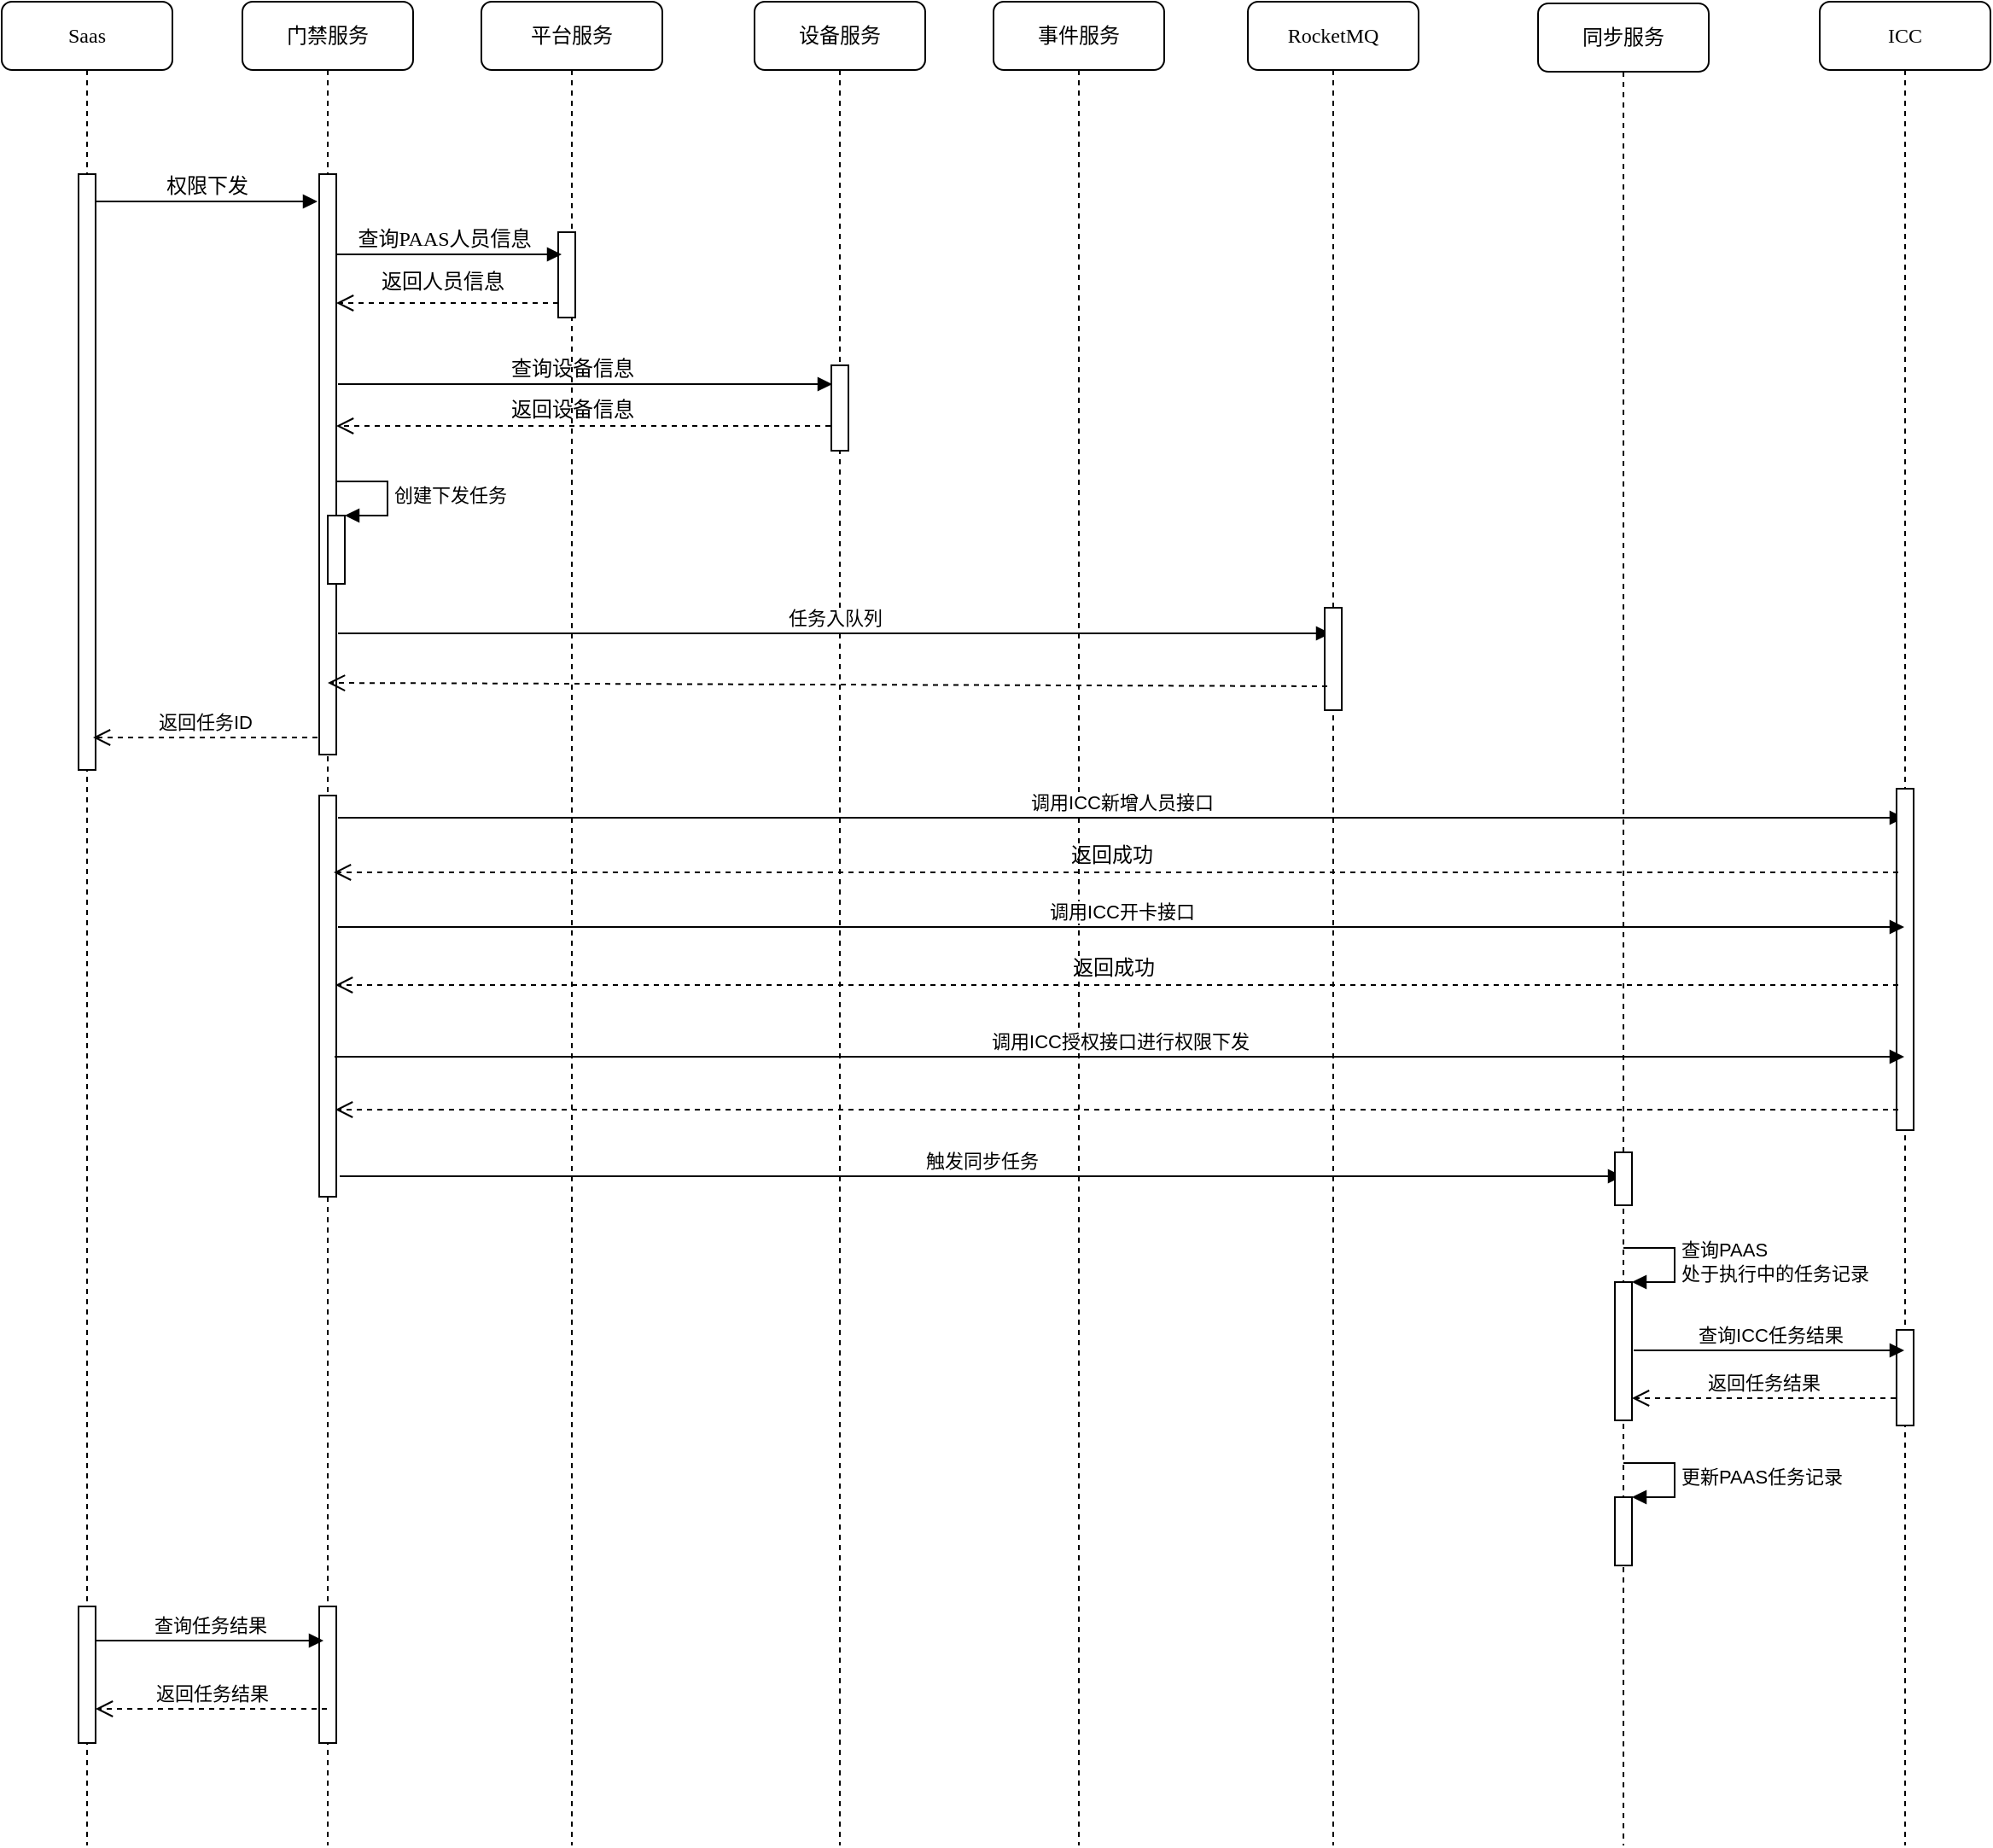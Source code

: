 <mxfile version="16.2.6" type="github">
  <diagram id="7yAP2BV0PcS9qhp_kdyY" name="第 1 页">
    <mxGraphModel dx="2011" dy="1123" grid="1" gridSize="10" guides="1" tooltips="1" connect="1" arrows="1" fold="1" page="1" pageScale="1" pageWidth="827" pageHeight="1169" math="0" shadow="0">
      <root>
        <mxCell id="0" />
        <mxCell id="1" parent="0" />
        <mxCell id="UmifBxD5uQFxeJC_JzHa-1" value="平台服务" style="shape=umlLifeline;perimeter=lifelinePerimeter;whiteSpace=wrap;html=1;container=1;collapsible=0;recursiveResize=0;outlineConnect=0;rounded=1;shadow=0;comic=0;labelBackgroundColor=none;strokeWidth=1;fontFamily=Verdana;fontSize=12;align=center;" parent="1" vertex="1">
          <mxGeometry x="721" y="360" width="106" height="1080" as="geometry" />
        </mxCell>
        <mxCell id="UmifBxD5uQFxeJC_JzHa-2" value="" style="html=1;points=[];perimeter=orthogonalPerimeter;rounded=0;shadow=0;comic=0;labelBackgroundColor=none;strokeWidth=1;fontFamily=Verdana;fontSize=12;align=center;" parent="UmifBxD5uQFxeJC_JzHa-1" vertex="1">
          <mxGeometry x="45" y="135" width="10" height="50" as="geometry" />
        </mxCell>
        <mxCell id="UmifBxD5uQFxeJC_JzHa-3" value="设备服务" style="shape=umlLifeline;perimeter=lifelinePerimeter;whiteSpace=wrap;html=1;container=1;collapsible=0;recursiveResize=0;outlineConnect=0;rounded=1;shadow=0;comic=0;labelBackgroundColor=none;strokeWidth=1;fontFamily=Verdana;fontSize=12;align=center;" parent="1" vertex="1">
          <mxGeometry x="881" y="360" width="100" height="1080" as="geometry" />
        </mxCell>
        <mxCell id="UmifBxD5uQFxeJC_JzHa-4" value="" style="html=1;points=[];perimeter=orthogonalPerimeter;rounded=0;shadow=0;comic=0;labelBackgroundColor=none;strokeWidth=1;fontFamily=Verdana;fontSize=12;align=center;" parent="UmifBxD5uQFxeJC_JzHa-3" vertex="1">
          <mxGeometry x="45" y="213" width="10" height="50" as="geometry" />
        </mxCell>
        <mxCell id="UmifBxD5uQFxeJC_JzHa-5" value="事件服务" style="shape=umlLifeline;perimeter=lifelinePerimeter;whiteSpace=wrap;html=1;container=1;collapsible=0;recursiveResize=0;outlineConnect=0;rounded=1;shadow=0;comic=0;labelBackgroundColor=none;strokeWidth=1;fontFamily=Verdana;fontSize=12;align=center;" parent="1" vertex="1">
          <mxGeometry x="1021" y="360" width="100" height="1080" as="geometry" />
        </mxCell>
        <mxCell id="UmifBxD5uQFxeJC_JzHa-6" value="门禁服务" style="shape=umlLifeline;perimeter=lifelinePerimeter;whiteSpace=wrap;html=1;container=1;collapsible=0;recursiveResize=0;outlineConnect=0;rounded=1;shadow=0;comic=0;labelBackgroundColor=none;strokeWidth=1;fontFamily=Verdana;fontSize=12;align=center;" parent="1" vertex="1">
          <mxGeometry x="581" y="360" width="100" height="1080" as="geometry" />
        </mxCell>
        <mxCell id="UmifBxD5uQFxeJC_JzHa-7" value="" style="html=1;points=[];perimeter=orthogonalPerimeter;rounded=0;shadow=0;comic=0;labelBackgroundColor=none;strokeWidth=1;fontFamily=Verdana;fontSize=12;align=center;" parent="UmifBxD5uQFxeJC_JzHa-6" vertex="1">
          <mxGeometry x="45" y="101" width="10" height="340" as="geometry" />
        </mxCell>
        <mxCell id="UmifBxD5uQFxeJC_JzHa-8" value="" style="html=1;points=[];perimeter=orthogonalPerimeter;" parent="UmifBxD5uQFxeJC_JzHa-6" vertex="1">
          <mxGeometry x="50" y="301" width="10" height="40" as="geometry" />
        </mxCell>
        <mxCell id="UmifBxD5uQFxeJC_JzHa-9" value="创建下发任务" style="edgeStyle=orthogonalEdgeStyle;html=1;align=left;spacingLeft=2;endArrow=block;rounded=0;entryX=1;entryY=0;" parent="UmifBxD5uQFxeJC_JzHa-6" target="UmifBxD5uQFxeJC_JzHa-8" edge="1">
          <mxGeometry relative="1" as="geometry">
            <mxPoint x="55" y="281" as="sourcePoint" />
            <Array as="points">
              <mxPoint x="85" y="281" />
            </Array>
          </mxGeometry>
        </mxCell>
        <mxCell id="UmifBxD5uQFxeJC_JzHa-10" value="任务入队列" style="html=1;verticalAlign=bottom;endArrow=block;rounded=0;" parent="UmifBxD5uQFxeJC_JzHa-6" edge="1">
          <mxGeometry width="80" relative="1" as="geometry">
            <mxPoint x="56" y="370" as="sourcePoint" />
            <mxPoint x="637.5" y="370" as="targetPoint" />
          </mxGeometry>
        </mxCell>
        <mxCell id="UmifBxD5uQFxeJC_JzHa-11" value="调用ICC新增人员接口" style="html=1;verticalAlign=bottom;endArrow=block;rounded=0;" parent="UmifBxD5uQFxeJC_JzHa-6" target="UmifBxD5uQFxeJC_JzHa-25" edge="1">
          <mxGeometry width="80" relative="1" as="geometry">
            <mxPoint x="56" y="478" as="sourcePoint" />
            <mxPoint x="791.5" y="478" as="targetPoint" />
          </mxGeometry>
        </mxCell>
        <mxCell id="gh2XYu0vBbKdA5vPEmK8-3" value="" style="html=1;points=[];perimeter=orthogonalPerimeter;" vertex="1" parent="UmifBxD5uQFxeJC_JzHa-6">
          <mxGeometry x="45" y="465" width="10" height="235" as="geometry" />
        </mxCell>
        <mxCell id="gh2XYu0vBbKdA5vPEmK8-7" value="触发同步任务" style="html=1;verticalAlign=bottom;endArrow=block;rounded=0;" edge="1" parent="UmifBxD5uQFxeJC_JzHa-6" target="UmifBxD5uQFxeJC_JzHa-35">
          <mxGeometry width="80" relative="1" as="geometry">
            <mxPoint x="57" y="688" as="sourcePoint" />
            <mxPoint x="137" y="688" as="targetPoint" />
          </mxGeometry>
        </mxCell>
        <mxCell id="gh2XYu0vBbKdA5vPEmK8-16" value="" style="html=1;points=[];perimeter=orthogonalPerimeter;" vertex="1" parent="UmifBxD5uQFxeJC_JzHa-6">
          <mxGeometry x="45" y="940" width="10" height="80" as="geometry" />
        </mxCell>
        <mxCell id="UmifBxD5uQFxeJC_JzHa-14" value="Saas" style="shape=umlLifeline;perimeter=lifelinePerimeter;whiteSpace=wrap;html=1;container=1;collapsible=0;recursiveResize=0;outlineConnect=0;rounded=1;shadow=0;comic=0;labelBackgroundColor=none;strokeWidth=1;fontFamily=Verdana;fontSize=12;align=center;" parent="1" vertex="1">
          <mxGeometry x="440" y="360" width="100" height="1080" as="geometry" />
        </mxCell>
        <mxCell id="UmifBxD5uQFxeJC_JzHa-15" value="" style="html=1;points=[];perimeter=orthogonalPerimeter;rounded=0;shadow=0;comic=0;labelBackgroundColor=none;strokeWidth=1;fontFamily=Verdana;fontSize=12;align=center;" parent="UmifBxD5uQFxeJC_JzHa-14" vertex="1">
          <mxGeometry x="45" y="101" width="10" height="349" as="geometry" />
        </mxCell>
        <mxCell id="UmifBxD5uQFxeJC_JzHa-16" value="权限下发" style="html=1;verticalAlign=bottom;endArrow=block;entryX=0;entryY=0;labelBackgroundColor=none;fontFamily=Verdana;fontSize=12;edgeStyle=elbowEdgeStyle;elbow=vertical;" parent="UmifBxD5uQFxeJC_JzHa-14" edge="1">
          <mxGeometry relative="1" as="geometry">
            <mxPoint x="55" y="117" as="sourcePoint" />
            <mxPoint x="185" y="117" as="targetPoint" />
          </mxGeometry>
        </mxCell>
        <mxCell id="gh2XYu0vBbKdA5vPEmK8-15" value="" style="html=1;points=[];perimeter=orthogonalPerimeter;" vertex="1" parent="UmifBxD5uQFxeJC_JzHa-14">
          <mxGeometry x="45" y="940" width="10" height="80" as="geometry" />
        </mxCell>
        <mxCell id="gh2XYu0vBbKdA5vPEmK8-17" value="查询任务结果" style="html=1;verticalAlign=bottom;endArrow=block;rounded=0;" edge="1" parent="UmifBxD5uQFxeJC_JzHa-14">
          <mxGeometry width="80" relative="1" as="geometry">
            <mxPoint x="55" y="960" as="sourcePoint" />
            <mxPoint x="188.5" y="960" as="targetPoint" />
          </mxGeometry>
        </mxCell>
        <mxCell id="gh2XYu0vBbKdA5vPEmK8-18" value="返回任务结果" style="html=1;verticalAlign=bottom;endArrow=open;dashed=1;endSize=8;rounded=0;" edge="1" parent="UmifBxD5uQFxeJC_JzHa-14" source="UmifBxD5uQFxeJC_JzHa-6">
          <mxGeometry relative="1" as="geometry">
            <mxPoint x="135" y="1000" as="sourcePoint" />
            <mxPoint x="55" y="1000" as="targetPoint" />
          </mxGeometry>
        </mxCell>
        <mxCell id="UmifBxD5uQFxeJC_JzHa-17" value="查询PAAS人员信息" style="html=1;verticalAlign=bottom;endArrow=block;labelBackgroundColor=none;fontFamily=Verdana;fontSize=12;edgeStyle=elbowEdgeStyle;elbow=vertical;" parent="1" edge="1">
          <mxGeometry x="-0.055" relative="1" as="geometry">
            <mxPoint x="636" y="508" as="sourcePoint" />
            <mxPoint x="768" y="508" as="targetPoint" />
            <Array as="points">
              <mxPoint x="671" y="508" />
            </Array>
            <mxPoint as="offset" />
          </mxGeometry>
        </mxCell>
        <mxCell id="UmifBxD5uQFxeJC_JzHa-18" value="RocketMQ" style="shape=umlLifeline;perimeter=lifelinePerimeter;whiteSpace=wrap;html=1;container=1;collapsible=0;recursiveResize=0;outlineConnect=0;rounded=1;shadow=0;comic=0;labelBackgroundColor=none;strokeWidth=1;fontFamily=Verdana;fontSize=12;align=center;" parent="1" vertex="1">
          <mxGeometry x="1170" y="360" width="100" height="1080" as="geometry" />
        </mxCell>
        <mxCell id="UmifBxD5uQFxeJC_JzHa-19" value="" style="html=1;points=[];perimeter=orthogonalPerimeter;rounded=0;shadow=0;comic=0;labelBackgroundColor=none;strokeWidth=1;fontFamily=Verdana;fontSize=12;align=center;" parent="1" vertex="1">
          <mxGeometry x="1215" y="715" width="10" height="60" as="geometry" />
        </mxCell>
        <mxCell id="UmifBxD5uQFxeJC_JzHa-20" value="" style="html=1;verticalAlign=bottom;endArrow=open;dashed=1;endSize=8;labelBackgroundColor=none;fontFamily=Verdana;fontSize=12;edgeStyle=elbowEdgeStyle;elbow=vertical;" parent="1" edge="1">
          <mxGeometry relative="1" as="geometry">
            <mxPoint x="636" y="536.5" as="targetPoint" />
            <Array as="points">
              <mxPoint x="711" y="536.5" />
              <mxPoint x="741" y="536.5" />
            </Array>
            <mxPoint x="766" y="536.5" as="sourcePoint" />
          </mxGeometry>
        </mxCell>
        <mxCell id="UmifBxD5uQFxeJC_JzHa-21" value="查询设备信息" style="html=1;verticalAlign=bottom;endArrow=block;labelBackgroundColor=none;fontFamily=Verdana;fontSize=12;edgeStyle=elbowEdgeStyle;elbow=vertical;" parent="1" edge="1">
          <mxGeometry x="-0.055" relative="1" as="geometry">
            <mxPoint x="637" y="584" as="sourcePoint" />
            <mxPoint x="926.5" y="584" as="targetPoint" />
            <Array as="points">
              <mxPoint x="677" y="584" />
            </Array>
            <mxPoint as="offset" />
          </mxGeometry>
        </mxCell>
        <mxCell id="UmifBxD5uQFxeJC_JzHa-22" value="" style="html=1;verticalAlign=bottom;endArrow=open;dashed=1;endSize=8;labelBackgroundColor=none;fontFamily=Verdana;fontSize=12;edgeStyle=elbowEdgeStyle;elbow=vertical;" parent="1" edge="1">
          <mxGeometry relative="1" as="geometry">
            <mxPoint x="636" y="609" as="targetPoint" />
            <Array as="points">
              <mxPoint x="716" y="608.5" />
              <mxPoint x="746" y="608.5" />
            </Array>
            <mxPoint x="925.5" y="608.5" as="sourcePoint" />
          </mxGeometry>
        </mxCell>
        <mxCell id="UmifBxD5uQFxeJC_JzHa-23" value="" style="html=1;verticalAlign=bottom;endArrow=open;dashed=1;endSize=8;rounded=0;" parent="1" edge="1">
          <mxGeometry relative="1" as="geometry">
            <mxPoint x="1216.5" y="761" as="sourcePoint" />
            <mxPoint x="631" y="759" as="targetPoint" />
          </mxGeometry>
        </mxCell>
        <mxCell id="UmifBxD5uQFxeJC_JzHa-24" value="返回任务ID" style="html=1;verticalAlign=bottom;endArrow=open;dashed=1;endSize=8;rounded=0;" parent="1" edge="1">
          <mxGeometry relative="1" as="geometry">
            <mxPoint x="625" y="791" as="sourcePoint" />
            <mxPoint x="493.5" y="791" as="targetPoint" />
          </mxGeometry>
        </mxCell>
        <mxCell id="UmifBxD5uQFxeJC_JzHa-25" value="ICC" style="shape=umlLifeline;perimeter=lifelinePerimeter;whiteSpace=wrap;html=1;container=1;collapsible=0;recursiveResize=0;outlineConnect=0;rounded=1;shadow=0;comic=0;labelBackgroundColor=none;strokeWidth=1;fontFamily=Verdana;fontSize=12;align=center;" parent="1" vertex="1">
          <mxGeometry x="1505" y="360" width="100" height="1080" as="geometry" />
        </mxCell>
        <mxCell id="UmifBxD5uQFxeJC_JzHa-26" value="更新推送状态" style="edgeStyle=orthogonalEdgeStyle;html=1;align=left;spacingLeft=2;endArrow=block;rounded=0;entryX=1;entryY=0;" parent="UmifBxD5uQFxeJC_JzHa-25" edge="1">
          <mxGeometry relative="1" as="geometry">
            <mxPoint x="56" y="723" as="sourcePoint" />
            <Array as="points">
              <mxPoint x="86" y="723" />
            </Array>
          </mxGeometry>
        </mxCell>
        <mxCell id="UmifBxD5uQFxeJC_JzHa-27" value="" style="html=1;points=[];perimeter=orthogonalPerimeter;rounded=0;shadow=0;comic=0;labelBackgroundColor=none;strokeWidth=1;fontFamily=Verdana;fontSize=12;align=center;" parent="UmifBxD5uQFxeJC_JzHa-25" vertex="1">
          <mxGeometry x="45" y="461" width="10" height="200" as="geometry" />
        </mxCell>
        <mxCell id="UmifBxD5uQFxeJC_JzHa-40" value="" style="html=1;points=[];perimeter=orthogonalPerimeter;" parent="UmifBxD5uQFxeJC_JzHa-25" vertex="1">
          <mxGeometry x="45" y="778" width="10" height="56" as="geometry" />
        </mxCell>
        <mxCell id="UmifBxD5uQFxeJC_JzHa-28" value="" style="html=1;verticalAlign=bottom;endArrow=open;dashed=1;endSize=8;rounded=0;" parent="1" edge="1">
          <mxGeometry relative="1" as="geometry">
            <mxPoint x="1551" y="870" as="sourcePoint" />
            <mxPoint x="634.5" y="870" as="targetPoint" />
          </mxGeometry>
        </mxCell>
        <mxCell id="UmifBxD5uQFxeJC_JzHa-29" value="调用ICC开卡接口" style="html=1;verticalAlign=bottom;endArrow=block;rounded=0;" parent="1" target="UmifBxD5uQFxeJC_JzHa-25" edge="1">
          <mxGeometry width="80" relative="1" as="geometry">
            <mxPoint x="637" y="902" as="sourcePoint" />
            <mxPoint x="1372.5" y="902" as="targetPoint" />
          </mxGeometry>
        </mxCell>
        <mxCell id="UmifBxD5uQFxeJC_JzHa-30" value="" style="html=1;verticalAlign=bottom;endArrow=open;dashed=1;endSize=8;rounded=0;" parent="1" edge="1">
          <mxGeometry relative="1" as="geometry">
            <mxPoint x="1551" y="936" as="sourcePoint" />
            <mxPoint x="635.5" y="936" as="targetPoint" />
          </mxGeometry>
        </mxCell>
        <mxCell id="UmifBxD5uQFxeJC_JzHa-31" value="调用ICC授权接口进行权限下发" style="html=1;verticalAlign=bottom;endArrow=block;rounded=0;" parent="1" target="UmifBxD5uQFxeJC_JzHa-25" edge="1">
          <mxGeometry width="80" relative="1" as="geometry">
            <mxPoint x="635" y="978" as="sourcePoint" />
            <mxPoint x="1370.5" y="978" as="targetPoint" />
          </mxGeometry>
        </mxCell>
        <mxCell id="UmifBxD5uQFxeJC_JzHa-32" value="" style="html=1;verticalAlign=bottom;endArrow=open;dashed=1;endSize=8;rounded=0;" parent="1" edge="1">
          <mxGeometry relative="1" as="geometry">
            <mxPoint x="1551" y="1009" as="sourcePoint" />
            <mxPoint x="635.5" y="1009" as="targetPoint" />
          </mxGeometry>
        </mxCell>
        <mxCell id="UmifBxD5uQFxeJC_JzHa-35" value="同步服务" style="shape=umlLifeline;perimeter=lifelinePerimeter;whiteSpace=wrap;html=1;container=1;collapsible=0;recursiveResize=0;outlineConnect=0;rounded=1;shadow=0;comic=0;labelBackgroundColor=none;strokeWidth=1;fontFamily=Verdana;fontSize=12;align=center;" parent="1" vertex="1">
          <mxGeometry x="1340" y="361" width="100" height="1079" as="geometry" />
        </mxCell>
        <mxCell id="UmifBxD5uQFxeJC_JzHa-36" value="更新推送状态" style="edgeStyle=orthogonalEdgeStyle;html=1;align=left;spacingLeft=2;endArrow=block;rounded=0;entryX=1;entryY=0;" parent="UmifBxD5uQFxeJC_JzHa-35" edge="1">
          <mxGeometry relative="1" as="geometry">
            <mxPoint x="56" y="723" as="sourcePoint" />
            <Array as="points">
              <mxPoint x="86" y="723" />
            </Array>
          </mxGeometry>
        </mxCell>
        <mxCell id="UmifBxD5uQFxeJC_JzHa-38" value="" style="html=1;points=[];perimeter=orthogonalPerimeter;" parent="UmifBxD5uQFxeJC_JzHa-35" vertex="1">
          <mxGeometry x="45" y="749" width="10" height="81" as="geometry" />
        </mxCell>
        <mxCell id="UmifBxD5uQFxeJC_JzHa-39" value="查询PAAS&lt;br&gt;处于执行中的任务记录" style="edgeStyle=orthogonalEdgeStyle;html=1;align=left;spacingLeft=2;endArrow=block;rounded=0;entryX=1;entryY=0;" parent="UmifBxD5uQFxeJC_JzHa-35" target="UmifBxD5uQFxeJC_JzHa-38" edge="1">
          <mxGeometry relative="1" as="geometry">
            <mxPoint x="50" y="729" as="sourcePoint" />
            <Array as="points">
              <mxPoint x="80" y="729" />
            </Array>
          </mxGeometry>
        </mxCell>
        <mxCell id="gh2XYu0vBbKdA5vPEmK8-9" value="查询ICC任务结果" style="html=1;verticalAlign=bottom;endArrow=block;rounded=0;" edge="1" parent="UmifBxD5uQFxeJC_JzHa-35">
          <mxGeometry width="80" relative="1" as="geometry">
            <mxPoint x="56" y="789" as="sourcePoint" />
            <mxPoint x="214.5" y="789" as="targetPoint" />
          </mxGeometry>
        </mxCell>
        <mxCell id="gh2XYu0vBbKdA5vPEmK8-10" value="" style="html=1;points=[];perimeter=orthogonalPerimeter;" vertex="1" parent="UmifBxD5uQFxeJC_JzHa-35">
          <mxGeometry x="45" y="673" width="10" height="31" as="geometry" />
        </mxCell>
        <mxCell id="gh2XYu0vBbKdA5vPEmK8-11" value="返回任务结果" style="html=1;verticalAlign=bottom;endArrow=open;dashed=1;endSize=8;rounded=0;" edge="1" parent="UmifBxD5uQFxeJC_JzHa-35">
          <mxGeometry relative="1" as="geometry">
            <mxPoint x="209.5" y="817" as="sourcePoint" />
            <mxPoint x="55" y="817" as="targetPoint" />
          </mxGeometry>
        </mxCell>
        <mxCell id="gh2XYu0vBbKdA5vPEmK8-13" value="" style="html=1;points=[];perimeter=orthogonalPerimeter;" vertex="1" parent="UmifBxD5uQFxeJC_JzHa-35">
          <mxGeometry x="45" y="875" width="10" height="40" as="geometry" />
        </mxCell>
        <mxCell id="gh2XYu0vBbKdA5vPEmK8-14" value="更新PAAS任务记录" style="edgeStyle=orthogonalEdgeStyle;html=1;align=left;spacingLeft=2;endArrow=block;rounded=0;entryX=1;entryY=0;" edge="1" target="gh2XYu0vBbKdA5vPEmK8-13" parent="UmifBxD5uQFxeJC_JzHa-35">
          <mxGeometry relative="1" as="geometry">
            <mxPoint x="50" y="855" as="sourcePoint" />
            <Array as="points">
              <mxPoint x="80" y="855" />
            </Array>
          </mxGeometry>
        </mxCell>
        <mxCell id="gh2XYu0vBbKdA5vPEmK8-1" value="返回人员信息" style="text;html=1;align=center;verticalAlign=middle;resizable=0;points=[];autosize=1;strokeColor=none;fillColor=none;" vertex="1" parent="1">
          <mxGeometry x="653" y="514" width="90" height="20" as="geometry" />
        </mxCell>
        <mxCell id="gh2XYu0vBbKdA5vPEmK8-2" value="返回设备信息" style="text;html=1;align=center;verticalAlign=middle;resizable=0;points=[];autosize=1;strokeColor=none;fillColor=none;" vertex="1" parent="1">
          <mxGeometry x="729" y="589" width="90" height="20" as="geometry" />
        </mxCell>
        <mxCell id="gh2XYu0vBbKdA5vPEmK8-4" value="返回成功" style="text;html=1;align=center;verticalAlign=middle;resizable=0;points=[];autosize=1;strokeColor=none;fillColor=none;" vertex="1" parent="1">
          <mxGeometry x="1060" y="850" width="60" height="20" as="geometry" />
        </mxCell>
        <mxCell id="gh2XYu0vBbKdA5vPEmK8-5" value="返回成功" style="text;html=1;align=center;verticalAlign=middle;resizable=0;points=[];autosize=1;strokeColor=none;fillColor=none;" vertex="1" parent="1">
          <mxGeometry x="1061" y="916" width="60" height="20" as="geometry" />
        </mxCell>
      </root>
    </mxGraphModel>
  </diagram>
</mxfile>
